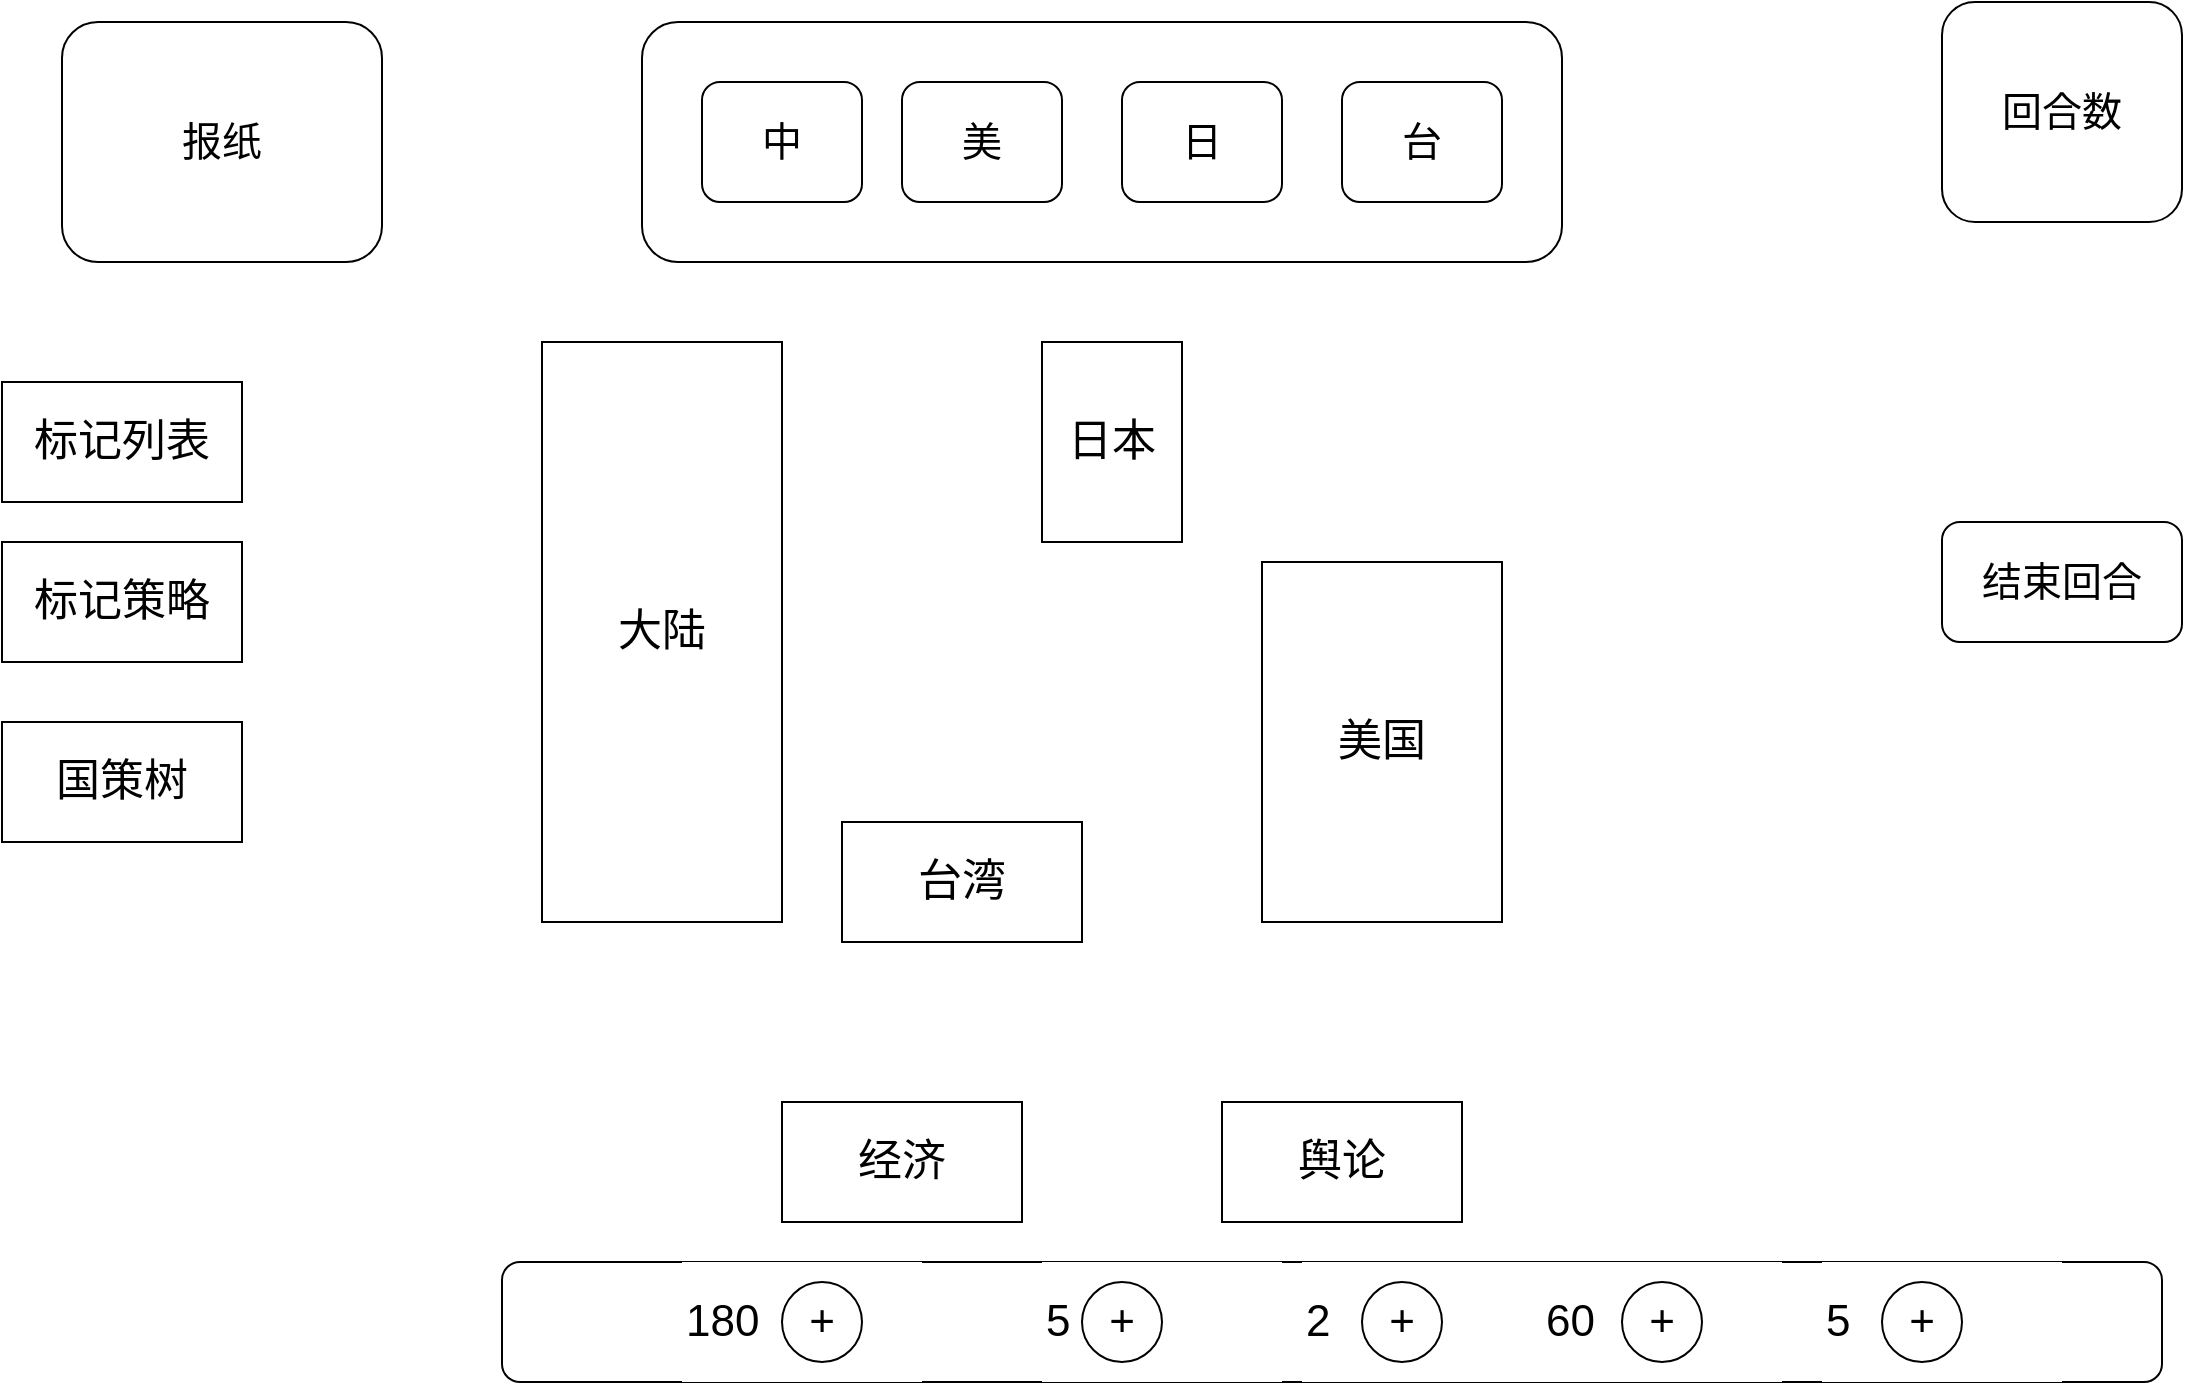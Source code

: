 <mxfile>
    <diagram id="J_nw8fLgjp7p8MdD_50z" name="第 1 页">
        <mxGraphModel dx="1823" dy="1094" grid="1" gridSize="10" guides="1" tooltips="1" connect="1" arrows="1" fold="1" page="1" pageScale="1" pageWidth="583" pageHeight="827" math="0" shadow="0">
            <root>
                <mxCell id="0"/>
                <mxCell id="1" parent="0"/>
                <mxCell id="2" value="" style="rounded=1;whiteSpace=wrap;html=1;hachureGap=4;fontFamily=Architects Daughter;fontSource=https%3A%2F%2Ffonts.googleapis.com%2Fcss%3Ffamily%3DArchitects%2BDaughter;fontSize=20;" parent="1" vertex="1">
                    <mxGeometry x="350" y="50" width="460" height="120" as="geometry"/>
                </mxCell>
                <mxCell id="3" value="中" style="rounded=1;whiteSpace=wrap;html=1;hachureGap=4;fontFamily=Architects Daughter;fontSource=https%3A%2F%2Ffonts.googleapis.com%2Fcss%3Ffamily%3DArchitects%2BDaughter;fontSize=20;" parent="1" vertex="1">
                    <mxGeometry x="380" y="80" width="80" height="60" as="geometry"/>
                </mxCell>
                <mxCell id="4" value="美" style="rounded=1;whiteSpace=wrap;html=1;hachureGap=4;fontFamily=Architects Daughter;fontSource=https%3A%2F%2Ffonts.googleapis.com%2Fcss%3Ffamily%3DArchitects%2BDaughter;fontSize=20;" parent="1" vertex="1">
                    <mxGeometry x="480" y="80" width="80" height="60" as="geometry"/>
                </mxCell>
                <mxCell id="5" value="日" style="rounded=1;whiteSpace=wrap;html=1;hachureGap=4;fontFamily=Architects Daughter;fontSource=https%3A%2F%2Ffonts.googleapis.com%2Fcss%3Ffamily%3DArchitects%2BDaughter;fontSize=20;" parent="1" vertex="1">
                    <mxGeometry x="590" y="80" width="80" height="60" as="geometry"/>
                </mxCell>
                <mxCell id="6" value="台" style="rounded=1;whiteSpace=wrap;html=1;hachureGap=4;fontFamily=Architects Daughter;fontSource=https%3A%2F%2Ffonts.googleapis.com%2Fcss%3Ffamily%3DArchitects%2BDaughter;fontSize=20;" parent="1" vertex="1">
                    <mxGeometry x="700" y="80" width="80" height="60" as="geometry"/>
                </mxCell>
                <mxCell id="7" value="结束回合" style="rounded=1;whiteSpace=wrap;html=1;hachureGap=4;fontFamily=Architects Daughter;fontSource=https%3A%2F%2Ffonts.googleapis.com%2Fcss%3Ffamily%3DArchitects%2BDaughter;fontSize=20;" parent="1" vertex="1">
                    <mxGeometry x="1000" y="300" width="120" height="60" as="geometry"/>
                </mxCell>
                <mxCell id="8" value="回合数" style="rounded=1;whiteSpace=wrap;html=1;hachureGap=4;fontFamily=Architects Daughter;fontSource=https%3A%2F%2Ffonts.googleapis.com%2Fcss%3Ffamily%3DArchitects%2BDaughter;fontSize=20;" parent="1" vertex="1">
                    <mxGeometry x="1000" y="40" width="120" height="110" as="geometry"/>
                </mxCell>
                <mxCell id="9" value="" style="rounded=1;whiteSpace=wrap;html=1;hachureGap=4;fontFamily=Architects Daughter;fontSource=https%3A%2F%2Ffonts.googleapis.com%2Fcss%3Ffamily%3DArchitects%2BDaughter;fontSize=20;" vertex="1" parent="1">
                    <mxGeometry x="280" y="670" width="830" height="60" as="geometry"/>
                </mxCell>
                <mxCell id="11" value="报纸" style="rounded=1;whiteSpace=wrap;html=1;hachureGap=4;fontFamily=Architects Daughter;fontSource=https%3A%2F%2Ffonts.googleapis.com%2Fcss%3Ffamily%3DArchitects%2BDaughter;fontSize=20;" vertex="1" parent="1">
                    <mxGeometry x="60" y="50" width="160" height="120" as="geometry"/>
                </mxCell>
                <mxCell id="13" value="&lt;font style=&quot;font-size: 22px;&quot;&gt;经济&lt;/font&gt;" style="rounded=0;whiteSpace=wrap;html=1;" vertex="1" parent="1">
                    <mxGeometry x="420" y="590" width="120" height="60" as="geometry"/>
                </mxCell>
                <mxCell id="14" value="&lt;font style=&quot;font-size: 22px;&quot;&gt;舆论&lt;/font&gt;" style="rounded=0;whiteSpace=wrap;html=1;" vertex="1" parent="1">
                    <mxGeometry x="640" y="590" width="120" height="60" as="geometry"/>
                </mxCell>
                <mxCell id="15" value="180" style="rounded=0;whiteSpace=wrap;html=1;fontSize=22;align=left;strokeColor=none;" vertex="1" parent="1">
                    <mxGeometry x="370" y="670" width="120" height="60" as="geometry"/>
                </mxCell>
                <mxCell id="40" value="" style="edgeStyle=none;rounded=1;html=1;fontSize=22;" edge="1" parent="1" source="16" target="21">
                    <mxGeometry relative="1" as="geometry"/>
                </mxCell>
                <mxCell id="16" value="5" style="rounded=0;whiteSpace=wrap;html=1;fontSize=22;align=left;strokeColor=none;" vertex="1" parent="1">
                    <mxGeometry x="550" y="670" width="120" height="60" as="geometry"/>
                </mxCell>
                <mxCell id="17" value="2" style="rounded=0;whiteSpace=wrap;html=1;fontSize=22;align=left;strokeColor=none;" vertex="1" parent="1">
                    <mxGeometry x="680" y="670" width="120" height="60" as="geometry"/>
                </mxCell>
                <mxCell id="18" value="60" style="rounded=0;whiteSpace=wrap;html=1;fontSize=22;align=left;strokeColor=none;" vertex="1" parent="1">
                    <mxGeometry x="800" y="670" width="120" height="60" as="geometry"/>
                </mxCell>
                <mxCell id="19" value="+" style="ellipse;whiteSpace=wrap;html=1;aspect=fixed;rounded=1;fontSize=22;" vertex="1" parent="1">
                    <mxGeometry x="420" y="680" width="40" height="40" as="geometry"/>
                </mxCell>
                <mxCell id="21" value="+" style="ellipse;whiteSpace=wrap;html=1;aspect=fixed;rounded=1;fontSize=22;" vertex="1" parent="1">
                    <mxGeometry x="570" y="680" width="40" height="40" as="geometry"/>
                </mxCell>
                <mxCell id="22" value="+" style="ellipse;whiteSpace=wrap;html=1;aspect=fixed;rounded=1;fontSize=22;" vertex="1" parent="1">
                    <mxGeometry x="710" y="680" width="40" height="40" as="geometry"/>
                </mxCell>
                <mxCell id="28" value="5" style="rounded=0;whiteSpace=wrap;html=1;fontSize=22;align=left;strokeColor=none;" vertex="1" parent="1">
                    <mxGeometry x="940" y="670" width="120" height="60" as="geometry"/>
                </mxCell>
                <mxCell id="23" value="+" style="ellipse;whiteSpace=wrap;html=1;aspect=fixed;rounded=1;fontSize=22;" vertex="1" parent="1">
                    <mxGeometry x="840" y="680" width="40" height="40" as="geometry"/>
                </mxCell>
                <mxCell id="32" value="+" style="ellipse;whiteSpace=wrap;html=1;aspect=fixed;rounded=1;fontSize=22;" vertex="1" parent="1">
                    <mxGeometry x="970" y="680" width="40" height="40" as="geometry"/>
                </mxCell>
                <mxCell id="33" value="大陆" style="rounded=0;whiteSpace=wrap;html=1;fontSize=22;" vertex="1" parent="1">
                    <mxGeometry x="300" y="210" width="120" height="290" as="geometry"/>
                </mxCell>
                <mxCell id="34" value="台湾" style="rounded=0;whiteSpace=wrap;html=1;fontSize=22;" vertex="1" parent="1">
                    <mxGeometry x="450" y="450" width="120" height="60" as="geometry"/>
                </mxCell>
                <mxCell id="35" value="日本" style="rounded=0;whiteSpace=wrap;html=1;fontSize=22;" vertex="1" parent="1">
                    <mxGeometry x="550" y="210" width="70" height="100" as="geometry"/>
                </mxCell>
                <mxCell id="37" value="美国" style="rounded=0;whiteSpace=wrap;html=1;fontSize=22;" vertex="1" parent="1">
                    <mxGeometry x="660" y="320" width="120" height="180" as="geometry"/>
                </mxCell>
                <mxCell id="43" value="标记列表" style="rounded=0;whiteSpace=wrap;html=1;fontSize=22;" vertex="1" parent="1">
                    <mxGeometry x="30" y="230" width="120" height="60" as="geometry"/>
                </mxCell>
                <mxCell id="45" value="标记策略" style="rounded=0;whiteSpace=wrap;html=1;fontSize=22;" vertex="1" parent="1">
                    <mxGeometry x="30" y="310" width="120" height="60" as="geometry"/>
                </mxCell>
                <mxCell id="46" value="国策树" style="rounded=0;whiteSpace=wrap;html=1;fontSize=22;" vertex="1" parent="1">
                    <mxGeometry x="30" y="400" width="120" height="60" as="geometry"/>
                </mxCell>
            </root>
        </mxGraphModel>
    </diagram>
</mxfile>